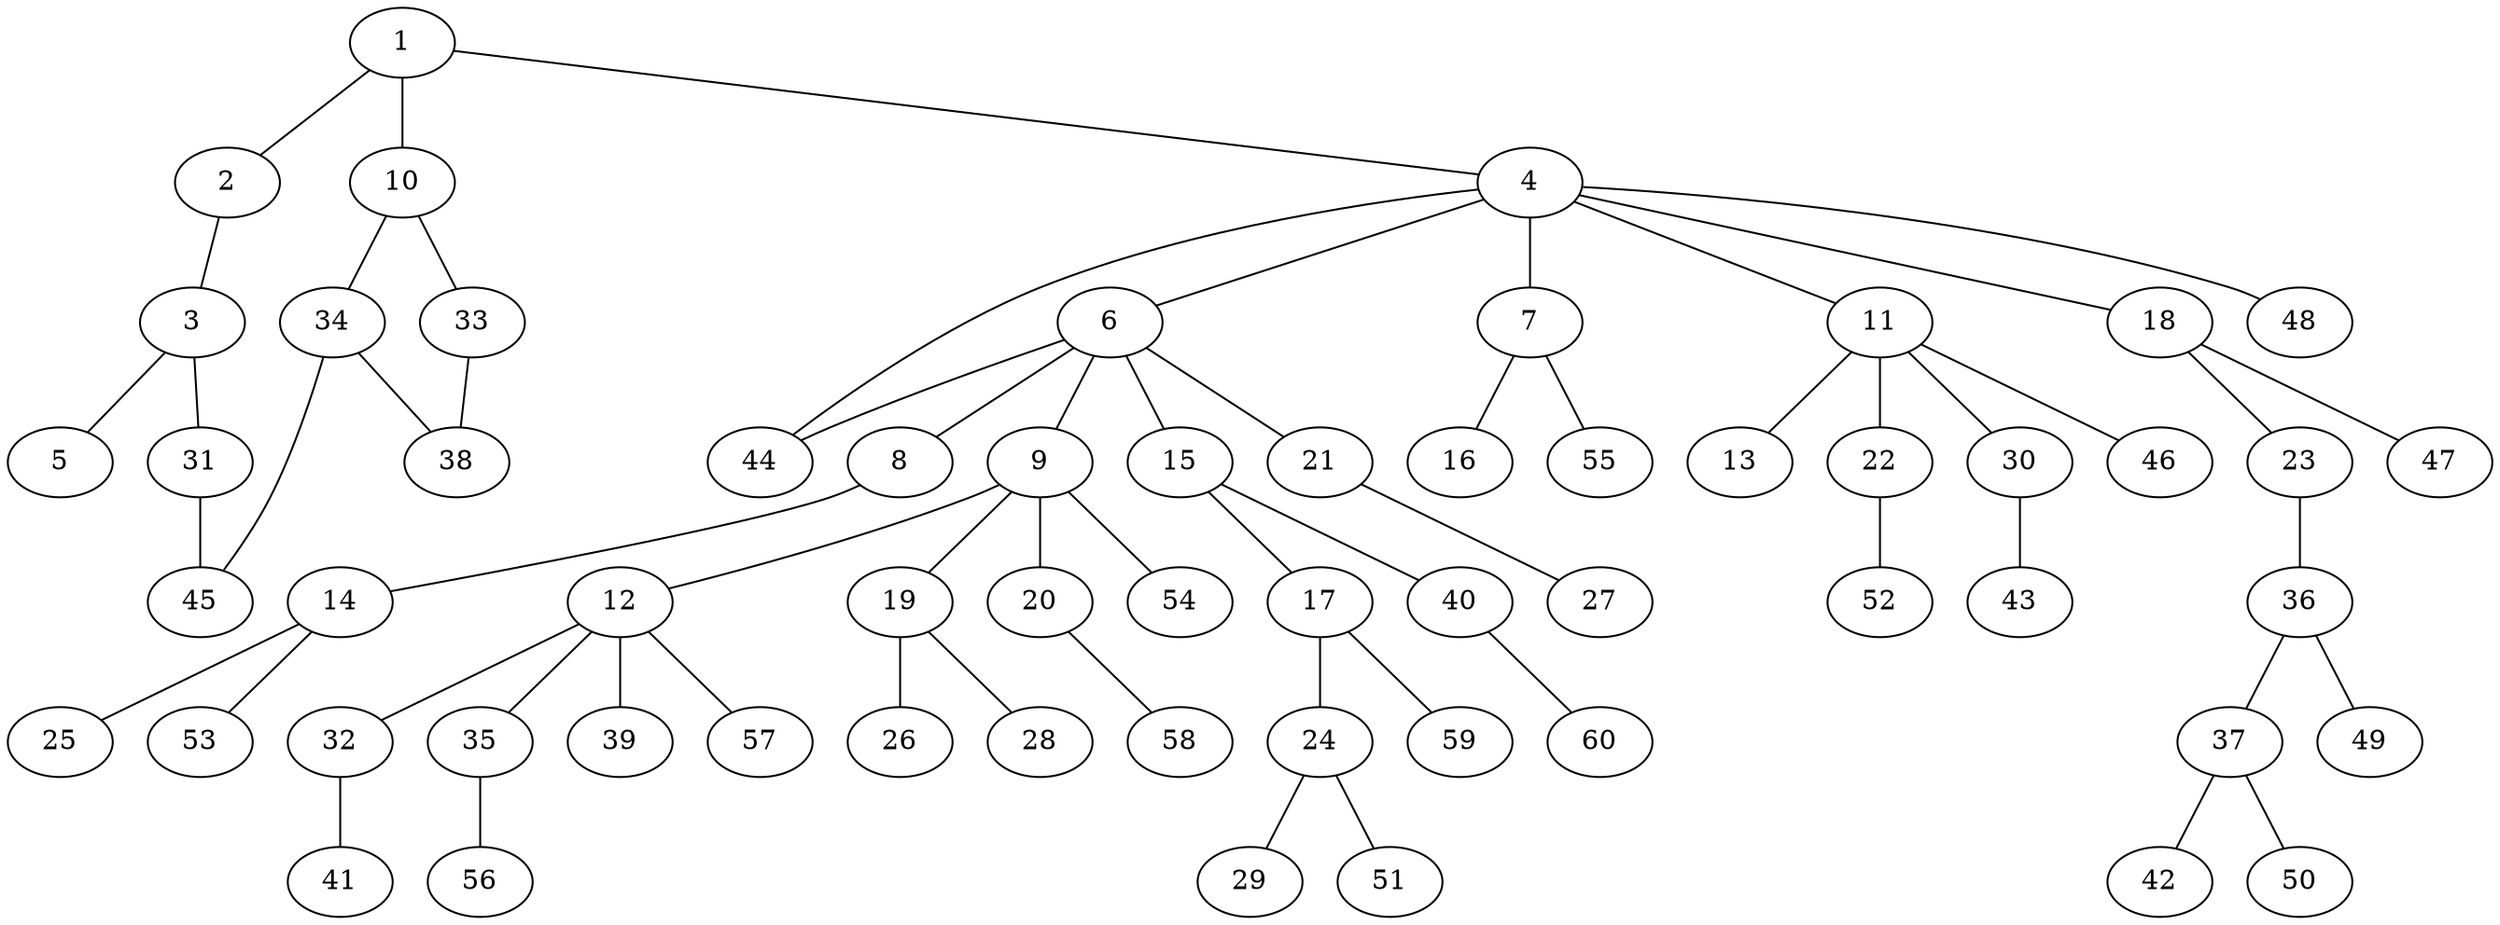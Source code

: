 graph graphname {1--2
1--4
1--10
2--3
3--5
3--31
4--6
4--7
4--11
4--18
4--44
4--48
6--8
6--9
6--15
6--21
6--44
7--16
7--55
8--14
9--12
9--19
9--20
9--54
10--33
10--34
11--13
11--22
11--30
11--46
12--32
12--35
12--39
12--57
14--25
14--53
15--17
15--40
17--24
17--59
18--23
18--47
19--26
19--28
20--58
21--27
22--52
23--36
24--29
24--51
30--43
31--45
32--41
33--38
34--38
34--45
35--56
36--37
36--49
37--42
37--50
40--60
}
